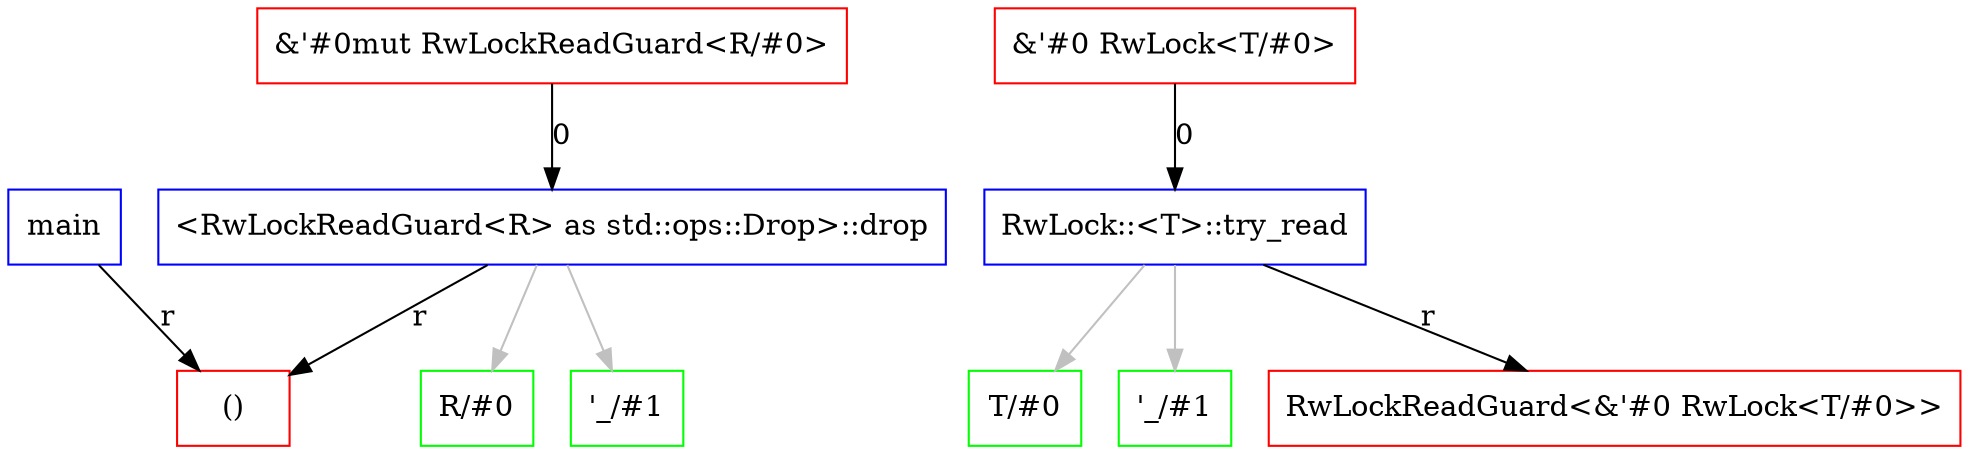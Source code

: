 digraph {
    0 [ label="main", color = blue, shape=box]
    1 [ label="()", color = red, shape=box]
    2 [ label="RwLock::<T>::try_read", color = blue, shape=box]
    3 [ label="T/#0", color = green, shape=box]
    4 [ label="'_/#1", color = green, shape=box]
    5 [ label="&'#0 RwLock<T/#0>", color = red, shape=box]
    6 [ label="RwLockReadGuard<&'#0 RwLock<T/#0>>", color = red, shape=box]
    7 [ label="<RwLockReadGuard<R> as std::ops::Drop>::drop", color = blue, shape=box]
    8 [ label="R/#0", color = green, shape=box]
    9 [ label="'_/#1", color = green, shape=box]
    10 [ label="&'#0mut RwLockReadGuard<R/#0>", color = red, shape=box]
    0 -> 1 [ label="r", color = black]
    2 -> 3 [ label="", color = grey]
    2 -> 4 [ label="", color = grey]
    5 -> 2 [ label="0", color = black]
    2 -> 6 [ label="r", color = black]
    7 -> 8 [ label="", color = grey]
    7 -> 9 [ label="", color = grey]
    10 -> 7 [ label="0", color = black]
    7 -> 1 [ label="r", color = black]
}
